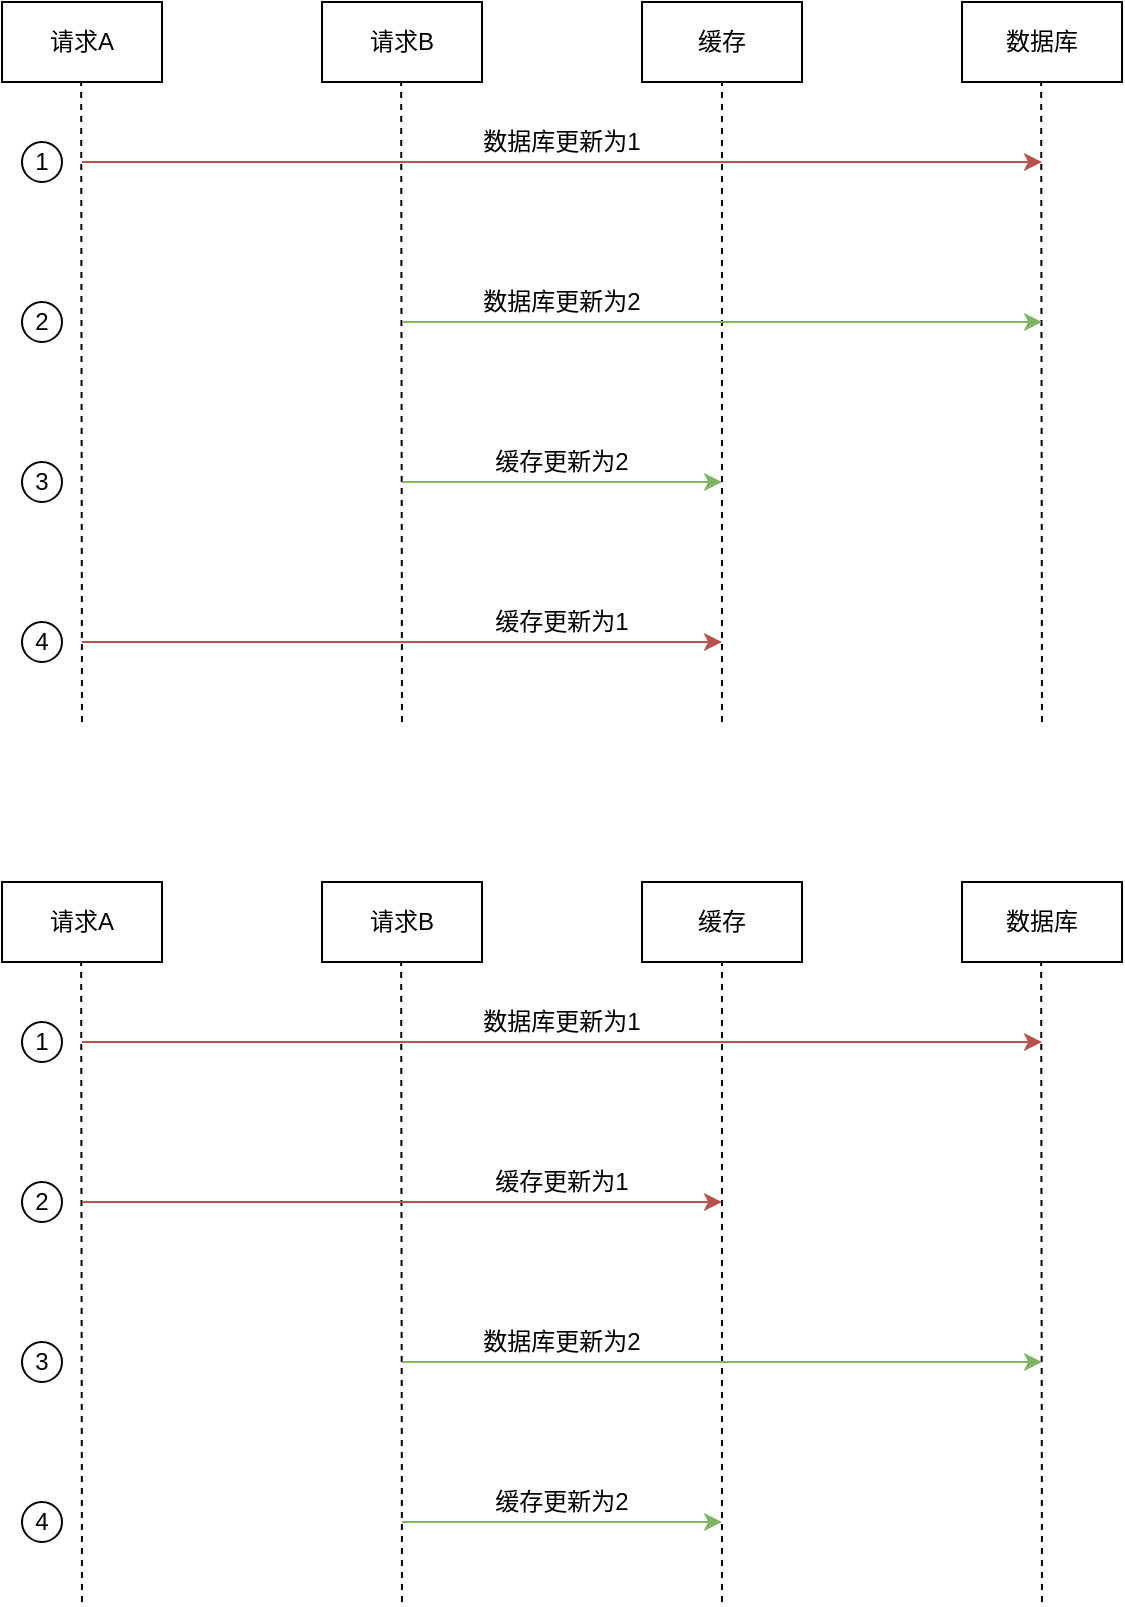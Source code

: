 <mxfile version="20.8.10" type="device" pages="4"><diagram name="更新DB更新缓存" id="jD7fzbvTGA3gm9QdDCZs"><mxGraphModel dx="1702" dy="786" grid="0" gridSize="10" guides="1" tooltips="1" connect="1" arrows="1" fold="1" page="0" pageScale="1" pageWidth="827" pageHeight="1169" math="0" shadow="0"><root><mxCell id="0"/><mxCell id="1" parent="0"/><mxCell id="S1MFg73CdydKBw3AizRc-1" value="请求A" style="rounded=0;whiteSpace=wrap;html=1;" vertex="1" parent="1"><mxGeometry x="-200" y="160" width="80" height="40" as="geometry"/></mxCell><mxCell id="S1MFg73CdydKBw3AizRc-2" value="请求B" style="rounded=0;whiteSpace=wrap;html=1;" vertex="1" parent="1"><mxGeometry x="-40" y="160" width="80" height="40" as="geometry"/></mxCell><mxCell id="S1MFg73CdydKBw3AizRc-3" value="缓存" style="rounded=0;whiteSpace=wrap;html=1;" vertex="1" parent="1"><mxGeometry x="120" y="160" width="80" height="40" as="geometry"/></mxCell><mxCell id="S1MFg73CdydKBw3AizRc-4" value="数据库" style="rounded=0;whiteSpace=wrap;html=1;" vertex="1" parent="1"><mxGeometry x="280" y="160" width="80" height="40" as="geometry"/></mxCell><mxCell id="S1MFg73CdydKBw3AizRc-8" value="" style="endArrow=none;dashed=1;html=1;rounded=0;entryX=0.5;entryY=1;entryDx=0;entryDy=0;" edge="1" parent="1" target="S1MFg73CdydKBw3AizRc-3"><mxGeometry width="50" height="50" relative="1" as="geometry"><mxPoint x="160" y="520" as="sourcePoint"/><mxPoint x="180" y="380" as="targetPoint"/></mxGeometry></mxCell><mxCell id="S1MFg73CdydKBw3AizRc-9" value="" style="endArrow=none;dashed=1;html=1;rounded=0;entryX=0.5;entryY=1;entryDx=0;entryDy=0;" edge="1" parent="1"><mxGeometry width="50" height="50" relative="1" as="geometry"><mxPoint x="320" y="520" as="sourcePoint"/><mxPoint x="319.58" y="200.0" as="targetPoint"/></mxGeometry></mxCell><mxCell id="S1MFg73CdydKBw3AizRc-10" value="" style="endArrow=none;dashed=1;html=1;rounded=0;entryX=0.5;entryY=1;entryDx=0;entryDy=0;" edge="1" parent="1"><mxGeometry width="50" height="50" relative="1" as="geometry"><mxPoint y="520" as="sourcePoint"/><mxPoint x="-0.42" y="200.0" as="targetPoint"/></mxGeometry></mxCell><mxCell id="S1MFg73CdydKBw3AizRc-11" value="" style="endArrow=none;dashed=1;html=1;rounded=0;entryX=0.5;entryY=1;entryDx=0;entryDy=0;" edge="1" parent="1"><mxGeometry width="50" height="50" relative="1" as="geometry"><mxPoint x="-160" y="520" as="sourcePoint"/><mxPoint x="-160.42" y="200.0" as="targetPoint"/></mxGeometry></mxCell><mxCell id="S1MFg73CdydKBw3AizRc-13" value="" style="endArrow=classic;html=1;rounded=0;fillColor=#f8cecc;strokeColor=#b85450;" edge="1" parent="1"><mxGeometry width="50" height="50" relative="1" as="geometry"><mxPoint x="-160" y="240" as="sourcePoint"/><mxPoint x="320" y="240" as="targetPoint"/></mxGeometry></mxCell><mxCell id="S1MFg73CdydKBw3AizRc-14" value="" style="endArrow=classic;html=1;rounded=0;fillColor=#d5e8d4;strokeColor=#82b366;" edge="1" parent="1"><mxGeometry width="50" height="50" relative="1" as="geometry"><mxPoint y="320" as="sourcePoint"/><mxPoint x="320" y="320" as="targetPoint"/></mxGeometry></mxCell><mxCell id="S1MFg73CdydKBw3AizRc-15" value="" style="endArrow=classic;html=1;rounded=0;fillColor=#d5e8d4;strokeColor=#82b366;" edge="1" parent="1"><mxGeometry width="50" height="50" relative="1" as="geometry"><mxPoint y="400" as="sourcePoint"/><mxPoint x="160" y="400" as="targetPoint"/></mxGeometry></mxCell><mxCell id="S1MFg73CdydKBw3AizRc-16" value="" style="endArrow=classic;html=1;rounded=0;fillColor=#f8cecc;strokeColor=#b85450;" edge="1" parent="1"><mxGeometry width="50" height="50" relative="1" as="geometry"><mxPoint x="-160" y="480" as="sourcePoint"/><mxPoint x="160" y="480" as="targetPoint"/></mxGeometry></mxCell><mxCell id="S1MFg73CdydKBw3AizRc-17" value="数据库更新为1" style="text;html=1;strokeColor=none;fillColor=none;align=center;verticalAlign=middle;whiteSpace=wrap;rounded=0;" vertex="1" parent="1"><mxGeometry y="220" width="160" height="20" as="geometry"/></mxCell><mxCell id="S1MFg73CdydKBw3AizRc-18" value="数据库更新为2" style="text;html=1;strokeColor=none;fillColor=none;align=center;verticalAlign=middle;whiteSpace=wrap;rounded=0;" vertex="1" parent="1"><mxGeometry y="300" width="160" height="20" as="geometry"/></mxCell><mxCell id="S1MFg73CdydKBw3AizRc-19" value="缓存更新为2" style="text;html=1;strokeColor=none;fillColor=none;align=center;verticalAlign=middle;whiteSpace=wrap;rounded=0;" vertex="1" parent="1"><mxGeometry y="380" width="160" height="20" as="geometry"/></mxCell><mxCell id="S1MFg73CdydKBw3AizRc-20" value="缓存更新为1" style="text;html=1;strokeColor=none;fillColor=none;align=center;verticalAlign=middle;whiteSpace=wrap;rounded=0;" vertex="1" parent="1"><mxGeometry y="460" width="160" height="20" as="geometry"/></mxCell><mxCell id="S1MFg73CdydKBw3AizRc-21" value="请求A" style="rounded=0;whiteSpace=wrap;html=1;" vertex="1" parent="1"><mxGeometry x="-200" y="600" width="80" height="40" as="geometry"/></mxCell><mxCell id="S1MFg73CdydKBw3AizRc-22" value="请求B" style="rounded=0;whiteSpace=wrap;html=1;" vertex="1" parent="1"><mxGeometry x="-40" y="600" width="80" height="40" as="geometry"/></mxCell><mxCell id="S1MFg73CdydKBw3AizRc-23" value="缓存" style="rounded=0;whiteSpace=wrap;html=1;" vertex="1" parent="1"><mxGeometry x="120" y="600" width="80" height="40" as="geometry"/></mxCell><mxCell id="S1MFg73CdydKBw3AizRc-24" value="数据库" style="rounded=0;whiteSpace=wrap;html=1;" vertex="1" parent="1"><mxGeometry x="280" y="600" width="80" height="40" as="geometry"/></mxCell><mxCell id="S1MFg73CdydKBw3AizRc-25" value="" style="endArrow=none;dashed=1;html=1;rounded=0;entryX=0.5;entryY=1;entryDx=0;entryDy=0;" edge="1" parent="1" target="S1MFg73CdydKBw3AizRc-23"><mxGeometry width="50" height="50" relative="1" as="geometry"><mxPoint x="160" y="960" as="sourcePoint"/><mxPoint x="180" y="820" as="targetPoint"/></mxGeometry></mxCell><mxCell id="S1MFg73CdydKBw3AizRc-26" value="" style="endArrow=none;dashed=1;html=1;rounded=0;entryX=0.5;entryY=1;entryDx=0;entryDy=0;" edge="1" parent="1"><mxGeometry width="50" height="50" relative="1" as="geometry"><mxPoint x="320" y="960" as="sourcePoint"/><mxPoint x="319.58" y="640.0" as="targetPoint"/></mxGeometry></mxCell><mxCell id="S1MFg73CdydKBw3AizRc-27" value="" style="endArrow=none;dashed=1;html=1;rounded=0;entryX=0.5;entryY=1;entryDx=0;entryDy=0;" edge="1" parent="1"><mxGeometry width="50" height="50" relative="1" as="geometry"><mxPoint y="960" as="sourcePoint"/><mxPoint x="-0.42" y="640.0" as="targetPoint"/></mxGeometry></mxCell><mxCell id="S1MFg73CdydKBw3AizRc-28" value="" style="endArrow=none;dashed=1;html=1;rounded=0;entryX=0.5;entryY=1;entryDx=0;entryDy=0;" edge="1" parent="1"><mxGeometry width="50" height="50" relative="1" as="geometry"><mxPoint x="-160" y="960" as="sourcePoint"/><mxPoint x="-160.42" y="640.0" as="targetPoint"/></mxGeometry></mxCell><mxCell id="S1MFg73CdydKBw3AizRc-29" value="" style="endArrow=classic;html=1;rounded=0;fillColor=#f8cecc;strokeColor=#b85450;" edge="1" parent="1"><mxGeometry width="50" height="50" relative="1" as="geometry"><mxPoint x="-160" y="680" as="sourcePoint"/><mxPoint x="320.0" y="680" as="targetPoint"/></mxGeometry></mxCell><mxCell id="S1MFg73CdydKBw3AizRc-30" value="" style="endArrow=classic;html=1;rounded=0;fillColor=#d5e8d4;strokeColor=#82b366;" edge="1" parent="1"><mxGeometry width="50" height="50" relative="1" as="geometry"><mxPoint y="840" as="sourcePoint"/><mxPoint x="320.0" y="840" as="targetPoint"/></mxGeometry></mxCell><mxCell id="S1MFg73CdydKBw3AizRc-31" value="" style="endArrow=classic;html=1;rounded=0;fillColor=#d5e8d4;strokeColor=#82b366;" edge="1" parent="1"><mxGeometry width="50" height="50" relative="1" as="geometry"><mxPoint y="920" as="sourcePoint"/><mxPoint x="160.0" y="920" as="targetPoint"/></mxGeometry></mxCell><mxCell id="S1MFg73CdydKBw3AizRc-32" value="" style="endArrow=classic;html=1;rounded=0;fillColor=#f8cecc;strokeColor=#b85450;" edge="1" parent="1"><mxGeometry width="50" height="50" relative="1" as="geometry"><mxPoint x="-160" y="760" as="sourcePoint"/><mxPoint x="160.0" y="760" as="targetPoint"/></mxGeometry></mxCell><mxCell id="S1MFg73CdydKBw3AizRc-33" value="数据库更新为1" style="text;html=1;strokeColor=none;fillColor=none;align=center;verticalAlign=middle;whiteSpace=wrap;rounded=0;" vertex="1" parent="1"><mxGeometry y="660" width="160" height="20" as="geometry"/></mxCell><mxCell id="S1MFg73CdydKBw3AizRc-34" value="数据库更新为2" style="text;html=1;strokeColor=none;fillColor=none;align=center;verticalAlign=middle;whiteSpace=wrap;rounded=0;" vertex="1" parent="1"><mxGeometry y="820" width="160" height="20" as="geometry"/></mxCell><mxCell id="S1MFg73CdydKBw3AizRc-35" value="缓存更新为2" style="text;html=1;strokeColor=none;fillColor=none;align=center;verticalAlign=middle;whiteSpace=wrap;rounded=0;" vertex="1" parent="1"><mxGeometry y="900" width="160" height="20" as="geometry"/></mxCell><mxCell id="S1MFg73CdydKBw3AizRc-36" value="缓存更新为1" style="text;html=1;strokeColor=none;fillColor=none;align=center;verticalAlign=middle;whiteSpace=wrap;rounded=0;" vertex="1" parent="1"><mxGeometry y="740" width="160" height="20" as="geometry"/></mxCell><mxCell id="rx_l1RlErBQ5pE7C70H5-1" value="1" style="ellipse;whiteSpace=wrap;html=1;aspect=fixed;" vertex="1" parent="1"><mxGeometry x="-190" y="230" width="20" height="20" as="geometry"/></mxCell><mxCell id="rx_l1RlErBQ5pE7C70H5-2" value="2" style="ellipse;whiteSpace=wrap;html=1;aspect=fixed;" vertex="1" parent="1"><mxGeometry x="-190" y="310" width="20" height="20" as="geometry"/></mxCell><mxCell id="rx_l1RlErBQ5pE7C70H5-3" value="3" style="ellipse;whiteSpace=wrap;html=1;aspect=fixed;" vertex="1" parent="1"><mxGeometry x="-190" y="390" width="20" height="20" as="geometry"/></mxCell><mxCell id="rx_l1RlErBQ5pE7C70H5-4" value="4" style="ellipse;whiteSpace=wrap;html=1;aspect=fixed;" vertex="1" parent="1"><mxGeometry x="-190" y="470" width="20" height="20" as="geometry"/></mxCell><mxCell id="rx_l1RlErBQ5pE7C70H5-6" value="1" style="ellipse;whiteSpace=wrap;html=1;aspect=fixed;" vertex="1" parent="1"><mxGeometry x="-190" y="670" width="20" height="20" as="geometry"/></mxCell><mxCell id="rx_l1RlErBQ5pE7C70H5-7" value="2" style="ellipse;whiteSpace=wrap;html=1;aspect=fixed;" vertex="1" parent="1"><mxGeometry x="-190" y="750" width="20" height="20" as="geometry"/></mxCell><mxCell id="rx_l1RlErBQ5pE7C70H5-8" value="3" style="ellipse;whiteSpace=wrap;html=1;aspect=fixed;" vertex="1" parent="1"><mxGeometry x="-190" y="830" width="20" height="20" as="geometry"/></mxCell><mxCell id="rx_l1RlErBQ5pE7C70H5-9" value="4" style="ellipse;whiteSpace=wrap;html=1;aspect=fixed;" vertex="1" parent="1"><mxGeometry x="-190" y="910" width="20" height="20" as="geometry"/></mxCell></root></mxGraphModel></diagram><diagram id="PkRtxV-lArQsvfq281HR" name="更新缓存更新DB"><mxGraphModel dx="1702" dy="786" grid="0" gridSize="10" guides="1" tooltips="1" connect="1" arrows="1" fold="1" page="0" pageScale="1" pageWidth="827" pageHeight="1169" math="0" shadow="0"><root><mxCell id="0"/><mxCell id="1" parent="0"/><mxCell id="9lDDHzC06MYJvDCEaBdg-1" value="请求A" style="rounded=0;whiteSpace=wrap;html=1;" vertex="1" parent="1"><mxGeometry x="-200" y="160" width="80" height="40" as="geometry"/></mxCell><mxCell id="9lDDHzC06MYJvDCEaBdg-2" value="请求B" style="rounded=0;whiteSpace=wrap;html=1;" vertex="1" parent="1"><mxGeometry x="-40" y="160" width="80" height="40" as="geometry"/></mxCell><mxCell id="9lDDHzC06MYJvDCEaBdg-3" value="缓存" style="rounded=0;whiteSpace=wrap;html=1;" vertex="1" parent="1"><mxGeometry x="120" y="160" width="80" height="40" as="geometry"/></mxCell><mxCell id="9lDDHzC06MYJvDCEaBdg-4" value="数据库" style="rounded=0;whiteSpace=wrap;html=1;" vertex="1" parent="1"><mxGeometry x="280" y="160" width="80" height="40" as="geometry"/></mxCell><mxCell id="9lDDHzC06MYJvDCEaBdg-5" value="" style="endArrow=none;dashed=1;html=1;rounded=0;entryX=0.5;entryY=1;entryDx=0;entryDy=0;" edge="1" parent="1" target="9lDDHzC06MYJvDCEaBdg-3"><mxGeometry width="50" height="50" relative="1" as="geometry"><mxPoint x="160.0" y="520" as="sourcePoint"/><mxPoint x="180" y="380" as="targetPoint"/></mxGeometry></mxCell><mxCell id="9lDDHzC06MYJvDCEaBdg-6" value="" style="endArrow=none;dashed=1;html=1;rounded=0;entryX=0.5;entryY=1;entryDx=0;entryDy=0;" edge="1" parent="1"><mxGeometry width="50" height="50" relative="1" as="geometry"><mxPoint x="320.0" y="520" as="sourcePoint"/><mxPoint x="319.58" y="200.0" as="targetPoint"/></mxGeometry></mxCell><mxCell id="9lDDHzC06MYJvDCEaBdg-7" value="" style="endArrow=none;dashed=1;html=1;rounded=0;entryX=0.5;entryY=1;entryDx=0;entryDy=0;" edge="1" parent="1"><mxGeometry width="50" height="50" relative="1" as="geometry"><mxPoint y="520" as="sourcePoint"/><mxPoint x="-0.42" y="200.0" as="targetPoint"/></mxGeometry></mxCell><mxCell id="9lDDHzC06MYJvDCEaBdg-8" value="" style="endArrow=none;dashed=1;html=1;rounded=0;entryX=0.5;entryY=1;entryDx=0;entryDy=0;" edge="1" parent="1"><mxGeometry width="50" height="50" relative="1" as="geometry"><mxPoint x="-160" y="520" as="sourcePoint"/><mxPoint x="-160.42" y="200.0" as="targetPoint"/></mxGeometry></mxCell><mxCell id="9lDDHzC06MYJvDCEaBdg-9" value="" style="endArrow=classic;html=1;rounded=0;fillColor=#f8cecc;strokeColor=#b85450;" edge="1" parent="1"><mxGeometry width="50" height="50" relative="1" as="geometry"><mxPoint x="-160" y="480" as="sourcePoint"/><mxPoint x="320.0" y="480" as="targetPoint"/></mxGeometry></mxCell><mxCell id="9lDDHzC06MYJvDCEaBdg-10" value="" style="endArrow=classic;html=1;rounded=0;fillColor=#d5e8d4;strokeColor=#82b366;" edge="1" parent="1"><mxGeometry width="50" height="50" relative="1" as="geometry"><mxPoint y="400" as="sourcePoint"/><mxPoint x="320.0" y="400" as="targetPoint"/></mxGeometry></mxCell><mxCell id="9lDDHzC06MYJvDCEaBdg-11" value="" style="endArrow=classic;html=1;rounded=0;fillColor=#d5e8d4;strokeColor=#82b366;" edge="1" parent="1"><mxGeometry width="50" height="50" relative="1" as="geometry"><mxPoint y="320" as="sourcePoint"/><mxPoint x="160.0" y="320" as="targetPoint"/></mxGeometry></mxCell><mxCell id="9lDDHzC06MYJvDCEaBdg-12" value="" style="endArrow=classic;html=1;rounded=0;fillColor=#f8cecc;strokeColor=#b85450;" edge="1" parent="1"><mxGeometry width="50" height="50" relative="1" as="geometry"><mxPoint x="-160" y="240" as="sourcePoint"/><mxPoint x="160.0" y="240" as="targetPoint"/></mxGeometry></mxCell><mxCell id="9lDDHzC06MYJvDCEaBdg-13" value="数据库更新为1" style="text;html=1;strokeColor=none;fillColor=none;align=center;verticalAlign=middle;whiteSpace=wrap;rounded=0;" vertex="1" parent="1"><mxGeometry y="460" width="160" height="20" as="geometry"/></mxCell><mxCell id="9lDDHzC06MYJvDCEaBdg-14" value="数据库更新为2" style="text;html=1;strokeColor=none;fillColor=none;align=center;verticalAlign=middle;whiteSpace=wrap;rounded=0;" vertex="1" parent="1"><mxGeometry y="380" width="160" height="20" as="geometry"/></mxCell><mxCell id="9lDDHzC06MYJvDCEaBdg-15" value="缓存更新为2" style="text;html=1;strokeColor=none;fillColor=none;align=center;verticalAlign=middle;whiteSpace=wrap;rounded=0;" vertex="1" parent="1"><mxGeometry y="300" width="160" height="20" as="geometry"/></mxCell><mxCell id="9lDDHzC06MYJvDCEaBdg-16" value="缓存更新为1" style="text;html=1;strokeColor=none;fillColor=none;align=center;verticalAlign=middle;whiteSpace=wrap;rounded=0;" vertex="1" parent="1"><mxGeometry y="220" width="160" height="20" as="geometry"/></mxCell><mxCell id="hwmoWJSoAzfKs2YZlvm7-1" value="请求A" style="rounded=0;whiteSpace=wrap;html=1;" vertex="1" parent="1"><mxGeometry x="-200" y="600" width="80" height="40" as="geometry"/></mxCell><mxCell id="hwmoWJSoAzfKs2YZlvm7-2" value="请求B" style="rounded=0;whiteSpace=wrap;html=1;" vertex="1" parent="1"><mxGeometry x="-40" y="600" width="80" height="40" as="geometry"/></mxCell><mxCell id="hwmoWJSoAzfKs2YZlvm7-3" value="缓存" style="rounded=0;whiteSpace=wrap;html=1;" vertex="1" parent="1"><mxGeometry x="120" y="600" width="80" height="40" as="geometry"/></mxCell><mxCell id="hwmoWJSoAzfKs2YZlvm7-4" value="数据库" style="rounded=0;whiteSpace=wrap;html=1;" vertex="1" parent="1"><mxGeometry x="280" y="600" width="80" height="40" as="geometry"/></mxCell><mxCell id="hwmoWJSoAzfKs2YZlvm7-5" value="" style="endArrow=none;dashed=1;html=1;rounded=0;entryX=0.5;entryY=1;entryDx=0;entryDy=0;" edge="1" parent="1" target="hwmoWJSoAzfKs2YZlvm7-3"><mxGeometry width="50" height="50" relative="1" as="geometry"><mxPoint x="160.0" y="960" as="sourcePoint"/><mxPoint x="180" y="820" as="targetPoint"/></mxGeometry></mxCell><mxCell id="hwmoWJSoAzfKs2YZlvm7-6" value="" style="endArrow=none;dashed=1;html=1;rounded=0;entryX=0.5;entryY=1;entryDx=0;entryDy=0;" edge="1" parent="1"><mxGeometry width="50" height="50" relative="1" as="geometry"><mxPoint x="320.0" y="960" as="sourcePoint"/><mxPoint x="319.58" y="640.0" as="targetPoint"/></mxGeometry></mxCell><mxCell id="hwmoWJSoAzfKs2YZlvm7-7" value="" style="endArrow=none;dashed=1;html=1;rounded=0;entryX=0.5;entryY=1;entryDx=0;entryDy=0;" edge="1" parent="1"><mxGeometry width="50" height="50" relative="1" as="geometry"><mxPoint y="960" as="sourcePoint"/><mxPoint x="-0.42" y="640.0" as="targetPoint"/></mxGeometry></mxCell><mxCell id="hwmoWJSoAzfKs2YZlvm7-8" value="" style="endArrow=none;dashed=1;html=1;rounded=0;entryX=0.5;entryY=1;entryDx=0;entryDy=0;" edge="1" parent="1"><mxGeometry width="50" height="50" relative="1" as="geometry"><mxPoint x="-160" y="960" as="sourcePoint"/><mxPoint x="-160.42" y="640.0" as="targetPoint"/></mxGeometry></mxCell><mxCell id="hwmoWJSoAzfKs2YZlvm7-9" value="" style="endArrow=classic;html=1;rounded=0;fillColor=#f8cecc;strokeColor=#b85450;" edge="1" parent="1"><mxGeometry width="50" height="50" relative="1" as="geometry"><mxPoint x="-160" y="920" as="sourcePoint"/><mxPoint x="320.0" y="920" as="targetPoint"/></mxGeometry></mxCell><mxCell id="hwmoWJSoAzfKs2YZlvm7-10" value="" style="endArrow=classic;html=1;rounded=0;fillColor=#d5e8d4;strokeColor=#82b366;" edge="1" parent="1"><mxGeometry width="50" height="50" relative="1" as="geometry"><mxPoint y="840" as="sourcePoint"/><mxPoint x="320.0" y="840" as="targetPoint"/></mxGeometry></mxCell><mxCell id="hwmoWJSoAzfKs2YZlvm7-11" value="" style="endArrow=classic;html=1;rounded=0;fillColor=#d5e8d4;strokeColor=#82b366;" edge="1" parent="1"><mxGeometry width="50" height="50" relative="1" as="geometry"><mxPoint y="760" as="sourcePoint"/><mxPoint x="160.0" y="760" as="targetPoint"/></mxGeometry></mxCell><mxCell id="hwmoWJSoAzfKs2YZlvm7-12" value="" style="endArrow=classic;html=1;rounded=0;fillColor=#f8cecc;strokeColor=#b85450;" edge="1" parent="1"><mxGeometry width="50" height="50" relative="1" as="geometry"><mxPoint x="-160" y="680" as="sourcePoint"/><mxPoint x="160.0" y="680" as="targetPoint"/></mxGeometry></mxCell><mxCell id="hwmoWJSoAzfKs2YZlvm7-13" value="数据库更新为1" style="text;html=1;strokeColor=none;fillColor=none;align=center;verticalAlign=middle;whiteSpace=wrap;rounded=0;" vertex="1" parent="1"><mxGeometry y="900" width="160" height="20" as="geometry"/></mxCell><mxCell id="hwmoWJSoAzfKs2YZlvm7-14" value="数据库更新为2" style="text;html=1;strokeColor=none;fillColor=none;align=center;verticalAlign=middle;whiteSpace=wrap;rounded=0;" vertex="1" parent="1"><mxGeometry y="820" width="160" height="20" as="geometry"/></mxCell><mxCell id="hwmoWJSoAzfKs2YZlvm7-15" value="缓存更新为2" style="text;html=1;strokeColor=none;fillColor=none;align=center;verticalAlign=middle;whiteSpace=wrap;rounded=0;" vertex="1" parent="1"><mxGeometry y="740" width="160" height="20" as="geometry"/></mxCell><mxCell id="hwmoWJSoAzfKs2YZlvm7-16" value="缓存更新为1" style="text;html=1;strokeColor=none;fillColor=none;align=center;verticalAlign=middle;whiteSpace=wrap;rounded=0;" vertex="1" parent="1"><mxGeometry y="660" width="160" height="20" as="geometry"/></mxCell><mxCell id="a_CRnOT0cLwROQ3_-JeC-1" value="1" style="ellipse;whiteSpace=wrap;html=1;aspect=fixed;" vertex="1" parent="1"><mxGeometry x="-190" y="230" width="20" height="20" as="geometry"/></mxCell><mxCell id="a_CRnOT0cLwROQ3_-JeC-2" value="2" style="ellipse;whiteSpace=wrap;html=1;aspect=fixed;" vertex="1" parent="1"><mxGeometry x="-190" y="310" width="20" height="20" as="geometry"/></mxCell><mxCell id="a_CRnOT0cLwROQ3_-JeC-3" value="3" style="ellipse;whiteSpace=wrap;html=1;aspect=fixed;" vertex="1" parent="1"><mxGeometry x="-190" y="390" width="20" height="20" as="geometry"/></mxCell><mxCell id="a_CRnOT0cLwROQ3_-JeC-4" value="4" style="ellipse;whiteSpace=wrap;html=1;aspect=fixed;" vertex="1" parent="1"><mxGeometry x="-190" y="470" width="20" height="20" as="geometry"/></mxCell><mxCell id="a_CRnOT0cLwROQ3_-JeC-5" value="1" style="ellipse;whiteSpace=wrap;html=1;aspect=fixed;" vertex="1" parent="1"><mxGeometry x="-190" y="670" width="20" height="20" as="geometry"/></mxCell><mxCell id="a_CRnOT0cLwROQ3_-JeC-6" value="2" style="ellipse;whiteSpace=wrap;html=1;aspect=fixed;" vertex="1" parent="1"><mxGeometry x="-190" y="750" width="20" height="20" as="geometry"/></mxCell><mxCell id="a_CRnOT0cLwROQ3_-JeC-7" value="3" style="ellipse;whiteSpace=wrap;html=1;aspect=fixed;" vertex="1" parent="1"><mxGeometry x="-190" y="830" width="20" height="20" as="geometry"/></mxCell><mxCell id="a_CRnOT0cLwROQ3_-JeC-8" value="4" style="ellipse;whiteSpace=wrap;html=1;aspect=fixed;" vertex="1" parent="1"><mxGeometry x="-190" y="910" width="20" height="20" as="geometry"/></mxCell></root></mxGraphModel></diagram><diagram id="xg0gUdsxGttylX1j8XTr" name="删除缓存更新DB"><mxGraphModel dx="1702" dy="786" grid="0" gridSize="10" guides="1" tooltips="1" connect="1" arrows="1" fold="1" page="0" pageScale="1" pageWidth="827" pageHeight="1169" math="0" shadow="0"><root><mxCell id="0"/><mxCell id="1" parent="0"/><mxCell id="xOcDEzXRyei9Dlgq8fC8-1" value="请求A" style="rounded=0;whiteSpace=wrap;html=1;" vertex="1" parent="1"><mxGeometry x="-200" y="160" width="80" height="40" as="geometry"/></mxCell><mxCell id="xOcDEzXRyei9Dlgq8fC8-2" value="请求B" style="rounded=0;whiteSpace=wrap;html=1;" vertex="1" parent="1"><mxGeometry x="-40" y="160" width="80" height="40" as="geometry"/></mxCell><mxCell id="xOcDEzXRyei9Dlgq8fC8-3" value="缓存" style="rounded=0;whiteSpace=wrap;html=1;" vertex="1" parent="1"><mxGeometry x="120" y="160" width="80" height="40" as="geometry"/></mxCell><mxCell id="xOcDEzXRyei9Dlgq8fC8-4" value="数据库" style="rounded=0;whiteSpace=wrap;html=1;" vertex="1" parent="1"><mxGeometry x="280" y="160" width="80" height="40" as="geometry"/></mxCell><mxCell id="xOcDEzXRyei9Dlgq8fC8-5" value="" style="endArrow=none;dashed=1;html=1;rounded=0;entryX=0.5;entryY=1;entryDx=0;entryDy=0;" edge="1" parent="1" target="xOcDEzXRyei9Dlgq8fC8-3"><mxGeometry width="50" height="50" relative="1" as="geometry"><mxPoint x="160.0" y="600" as="sourcePoint"/><mxPoint x="180" y="380" as="targetPoint"/></mxGeometry></mxCell><mxCell id="xOcDEzXRyei9Dlgq8fC8-6" value="" style="endArrow=none;dashed=1;html=1;rounded=0;entryX=0.5;entryY=1;entryDx=0;entryDy=0;" edge="1" parent="1"><mxGeometry width="50" height="50" relative="1" as="geometry"><mxPoint x="320.0" y="600" as="sourcePoint"/><mxPoint x="319.58" y="200.0" as="targetPoint"/></mxGeometry></mxCell><mxCell id="xOcDEzXRyei9Dlgq8fC8-7" value="" style="endArrow=none;dashed=1;html=1;rounded=0;entryX=0.5;entryY=1;entryDx=0;entryDy=0;" edge="1" parent="1"><mxGeometry width="50" height="50" relative="1" as="geometry"><mxPoint y="600" as="sourcePoint"/><mxPoint x="-0.42" y="200.0" as="targetPoint"/></mxGeometry></mxCell><mxCell id="xOcDEzXRyei9Dlgq8fC8-8" value="" style="endArrow=none;dashed=1;html=1;rounded=0;entryX=0.5;entryY=1;entryDx=0;entryDy=0;" edge="1" parent="1"><mxGeometry width="50" height="50" relative="1" as="geometry"><mxPoint x="-160" y="600" as="sourcePoint"/><mxPoint x="-160.42" y="200.0" as="targetPoint"/></mxGeometry></mxCell><mxCell id="xOcDEzXRyei9Dlgq8fC8-9" value="" style="endArrow=classic;html=1;rounded=0;fillColor=#f8cecc;strokeColor=#b85450;exitX=0;exitY=1;exitDx=0;exitDy=0;" edge="1" parent="1"><mxGeometry width="50" height="50" relative="1" as="geometry"><mxPoint y="400" as="sourcePoint"/><mxPoint x="320.0" y="400" as="targetPoint"/></mxGeometry></mxCell><mxCell id="xOcDEzXRyei9Dlgq8fC8-10" value="" style="endArrow=classic;html=1;rounded=0;fillColor=#d5e8d4;strokeColor=#82b366;" edge="1" parent="1"><mxGeometry width="50" height="50" relative="1" as="geometry"><mxPoint x="-160" y="560" as="sourcePoint"/><mxPoint x="320.0" y="560" as="targetPoint"/></mxGeometry></mxCell><mxCell id="xOcDEzXRyei9Dlgq8fC8-11" value="" style="endArrow=classic;html=1;rounded=0;fillColor=#f8cecc;strokeColor=#b85450;" edge="1" parent="1"><mxGeometry width="50" height="50" relative="1" as="geometry"><mxPoint y="320" as="sourcePoint"/><mxPoint x="160.0" y="320" as="targetPoint"/></mxGeometry></mxCell><mxCell id="xOcDEzXRyei9Dlgq8fC8-12" value="" style="endArrow=classic;html=1;rounded=0;fillColor=#f8cecc;strokeColor=#b85450;exitX=0;exitY=1;exitDx=0;exitDy=0;" edge="1" parent="1"><mxGeometry width="50" height="50" relative="1" as="geometry"><mxPoint y="480" as="sourcePoint"/><mxPoint x="160.0" y="480" as="targetPoint"/></mxGeometry></mxCell><mxCell id="xOcDEzXRyei9Dlgq8fC8-15" value="删除缓存" style="text;html=1;strokeColor=none;fillColor=none;align=center;verticalAlign=middle;whiteSpace=wrap;rounded=0;" vertex="1" parent="1"><mxGeometry y="220" width="160" height="20" as="geometry"/></mxCell><mxCell id="xOcDEzXRyei9Dlgq8fC8-17" value="" style="endArrow=classic;html=1;rounded=0;fillColor=#d5e8d4;strokeColor=#82b366;" edge="1" parent="1"><mxGeometry width="50" height="50" relative="1" as="geometry"><mxPoint x="-160" y="240" as="sourcePoint"/><mxPoint x="160.0" y="240" as="targetPoint"/></mxGeometry></mxCell><mxCell id="xOcDEzXRyei9Dlgq8fC8-18" value="缓存未命中" style="text;html=1;strokeColor=none;fillColor=none;align=center;verticalAlign=middle;whiteSpace=wrap;rounded=0;" vertex="1" parent="1"><mxGeometry y="300" width="160" height="20" as="geometry"/></mxCell><mxCell id="OKXAZKOgbc181hxMPOoP-2" value="数据库更新为2" style="text;html=1;strokeColor=none;fillColor=none;align=center;verticalAlign=middle;whiteSpace=wrap;rounded=0;" vertex="1" parent="1"><mxGeometry y="540" width="160" height="20" as="geometry"/></mxCell><mxCell id="OKXAZKOgbc181hxMPOoP-3" value="读取数据库的数据1" style="text;html=1;strokeColor=none;fillColor=none;align=center;verticalAlign=middle;whiteSpace=wrap;rounded=0;" vertex="1" parent="1"><mxGeometry y="380" width="160" height="20" as="geometry"/></mxCell><mxCell id="OKXAZKOgbc181hxMPOoP-4" value="缓存更新为1" style="text;html=1;strokeColor=none;fillColor=none;align=center;verticalAlign=middle;whiteSpace=wrap;rounded=0;" vertex="1" parent="1"><mxGeometry y="460" width="160" height="20" as="geometry"/></mxCell><mxCell id="VzoCZ8IgEN9FzlINBqJu-1" value="1" style="ellipse;whiteSpace=wrap;html=1;aspect=fixed;" vertex="1" parent="1"><mxGeometry x="-190" y="230" width="20" height="20" as="geometry"/></mxCell><mxCell id="VzoCZ8IgEN9FzlINBqJu-2" value="2" style="ellipse;whiteSpace=wrap;html=1;aspect=fixed;" vertex="1" parent="1"><mxGeometry x="-190" y="310" width="20" height="20" as="geometry"/></mxCell><mxCell id="VzoCZ8IgEN9FzlINBqJu-3" value="3" style="ellipse;whiteSpace=wrap;html=1;aspect=fixed;" vertex="1" parent="1"><mxGeometry x="-190" y="390" width="20" height="20" as="geometry"/></mxCell><mxCell id="VzoCZ8IgEN9FzlINBqJu-4" value="4" style="ellipse;whiteSpace=wrap;html=1;aspect=fixed;" vertex="1" parent="1"><mxGeometry x="-190" y="470" width="20" height="20" as="geometry"/></mxCell><mxCell id="VzoCZ8IgEN9FzlINBqJu-5" value="5" style="ellipse;whiteSpace=wrap;html=1;aspect=fixed;" vertex="1" parent="1"><mxGeometry x="-190" y="550" width="20" height="20" as="geometry"/></mxCell></root></mxGraphModel></diagram><diagram id="zcWfLpriI7QLBU1IpIbT" name="更新DB删除缓存"><mxGraphModel dx="1195" dy="576" grid="0" gridSize="10" guides="1" tooltips="1" connect="1" arrows="1" fold="1" page="0" pageScale="1" pageWidth="827" pageHeight="1169" math="0" shadow="0"><root><mxCell id="0"/><mxCell id="1" parent="0"/><mxCell id="TPBfEeW9rs20Ws0luqLu-1" value="请求A" style="rounded=0;whiteSpace=wrap;html=1;" vertex="1" parent="1"><mxGeometry x="-200" y="160" width="80" height="40" as="geometry"/></mxCell><mxCell id="TPBfEeW9rs20Ws0luqLu-2" value="请求B" style="rounded=0;whiteSpace=wrap;html=1;" vertex="1" parent="1"><mxGeometry x="-40" y="160" width="80" height="40" as="geometry"/></mxCell><mxCell id="TPBfEeW9rs20Ws0luqLu-3" value="缓存" style="rounded=0;whiteSpace=wrap;html=1;" vertex="1" parent="1"><mxGeometry x="120" y="160" width="80" height="40" as="geometry"/></mxCell><mxCell id="TPBfEeW9rs20Ws0luqLu-4" value="数据库" style="rounded=0;whiteSpace=wrap;html=1;" vertex="1" parent="1"><mxGeometry x="280" y="160" width="80" height="40" as="geometry"/></mxCell><mxCell id="TPBfEeW9rs20Ws0luqLu-5" value="" style="endArrow=none;dashed=1;html=1;rounded=0;entryX=0.5;entryY=1;entryDx=0;entryDy=0;" edge="1" parent="1" target="TPBfEeW9rs20Ws0luqLu-3"><mxGeometry width="50" height="50" relative="1" as="geometry"><mxPoint x="160" y="600" as="sourcePoint"/><mxPoint x="180" y="380" as="targetPoint"/></mxGeometry></mxCell><mxCell id="TPBfEeW9rs20Ws0luqLu-6" value="" style="endArrow=none;dashed=1;html=1;rounded=0;entryX=0.5;entryY=1;entryDx=0;entryDy=0;" edge="1" parent="1"><mxGeometry width="50" height="50" relative="1" as="geometry"><mxPoint x="320" y="600" as="sourcePoint"/><mxPoint x="319.58" y="200.0" as="targetPoint"/></mxGeometry></mxCell><mxCell id="TPBfEeW9rs20Ws0luqLu-7" value="" style="endArrow=none;dashed=1;html=1;rounded=0;entryX=0.5;entryY=1;entryDx=0;entryDy=0;" edge="1" parent="1"><mxGeometry width="50" height="50" relative="1" as="geometry"><mxPoint y="600" as="sourcePoint"/><mxPoint x="-0.42" y="200.0" as="targetPoint"/></mxGeometry></mxCell><mxCell id="TPBfEeW9rs20Ws0luqLu-8" value="" style="endArrow=none;dashed=1;html=1;rounded=0;entryX=0.5;entryY=1;entryDx=0;entryDy=0;" edge="1" parent="1"><mxGeometry width="50" height="50" relative="1" as="geometry"><mxPoint x="-160" y="600" as="sourcePoint"/><mxPoint x="-160.42" y="200.0" as="targetPoint"/></mxGeometry></mxCell><mxCell id="TPBfEeW9rs20Ws0luqLu-9" value="" style="endArrow=classic;html=1;rounded=0;fillColor=#f8cecc;strokeColor=#b85450;exitX=0;exitY=1;exitDx=0;exitDy=0;" edge="1" parent="1" source="TPBfEeW9rs20Ws0luqLu-13"><mxGeometry width="50" height="50" relative="1" as="geometry"><mxPoint x="-160" y="400" as="sourcePoint"/><mxPoint x="320.0" y="400" as="targetPoint"/></mxGeometry></mxCell><mxCell id="TPBfEeW9rs20Ws0luqLu-10" value="" style="endArrow=classic;html=1;rounded=0;fillColor=#d5e8d4;strokeColor=#82b366;" edge="1" parent="1"><mxGeometry width="50" height="50" relative="1" as="geometry"><mxPoint x="-160" y="320" as="sourcePoint"/><mxPoint x="320.0" y="320" as="targetPoint"/></mxGeometry></mxCell><mxCell id="TPBfEeW9rs20Ws0luqLu-11" value="" style="endArrow=classic;html=1;rounded=0;fillColor=#f8cecc;strokeColor=#b85450;" edge="1" parent="1"><mxGeometry width="50" height="50" relative="1" as="geometry"><mxPoint y="480" as="sourcePoint"/><mxPoint x="160.0" y="480" as="targetPoint"/></mxGeometry></mxCell><mxCell id="TPBfEeW9rs20Ws0luqLu-12" value="" style="endArrow=classic;html=1;rounded=0;fillColor=#d5e8d4;strokeColor=#82b366;" edge="1" parent="1"><mxGeometry width="50" height="50" relative="1" as="geometry"><mxPoint x="-160" y="560" as="sourcePoint"/><mxPoint x="160.0" y="560" as="targetPoint"/></mxGeometry></mxCell><mxCell id="TPBfEeW9rs20Ws0luqLu-13" value="数据库更新为2" style="text;html=1;strokeColor=none;fillColor=none;align=center;verticalAlign=middle;whiteSpace=wrap;rounded=0;" vertex="1" parent="1"><mxGeometry y="380" width="160" height="20" as="geometry"/></mxCell><mxCell id="TPBfEeW9rs20Ws0luqLu-14" value="读取数据库的数据1" style="text;html=1;strokeColor=none;fillColor=none;align=center;verticalAlign=middle;whiteSpace=wrap;rounded=0;" vertex="1" parent="1"><mxGeometry y="300" width="160" height="20" as="geometry"/></mxCell><mxCell id="TPBfEeW9rs20Ws0luqLu-15" value="删除缓存" style="text;html=1;strokeColor=none;fillColor=none;align=center;verticalAlign=middle;whiteSpace=wrap;rounded=0;" vertex="1" parent="1"><mxGeometry y="460" width="160" height="20" as="geometry"/></mxCell><mxCell id="TPBfEeW9rs20Ws0luqLu-16" value="缓存更新为1" style="text;html=1;strokeColor=none;fillColor=none;align=center;verticalAlign=middle;whiteSpace=wrap;rounded=0;" vertex="1" parent="1"><mxGeometry y="540" width="160" height="20" as="geometry"/></mxCell><mxCell id="TPBfEeW9rs20Ws0luqLu-17" value="" style="endArrow=classic;html=1;rounded=0;fillColor=#d5e8d4;strokeColor=#82b366;" edge="1" parent="1"><mxGeometry width="50" height="50" relative="1" as="geometry"><mxPoint x="-160" y="240" as="sourcePoint"/><mxPoint x="160.0" y="240" as="targetPoint"/></mxGeometry></mxCell><mxCell id="TPBfEeW9rs20Ws0luqLu-18" value="缓存未命中" style="text;html=1;strokeColor=none;fillColor=none;align=center;verticalAlign=middle;whiteSpace=wrap;rounded=0;" vertex="1" parent="1"><mxGeometry y="220" width="160" height="20" as="geometry"/></mxCell><mxCell id="eDvLKCWbyVVQyV8e9qt9-1" value="1" style="ellipse;whiteSpace=wrap;html=1;aspect=fixed;" vertex="1" parent="1"><mxGeometry x="-190" y="230" width="20" height="20" as="geometry"/></mxCell><mxCell id="eDvLKCWbyVVQyV8e9qt9-2" value="2" style="ellipse;whiteSpace=wrap;html=1;aspect=fixed;" vertex="1" parent="1"><mxGeometry x="-190" y="310" width="20" height="20" as="geometry"/></mxCell><mxCell id="eDvLKCWbyVVQyV8e9qt9-3" value="3" style="ellipse;whiteSpace=wrap;html=1;aspect=fixed;" vertex="1" parent="1"><mxGeometry x="-190" y="390" width="20" height="20" as="geometry"/></mxCell><mxCell id="eDvLKCWbyVVQyV8e9qt9-4" value="4" style="ellipse;whiteSpace=wrap;html=1;aspect=fixed;" vertex="1" parent="1"><mxGeometry x="-190" y="470" width="20" height="20" as="geometry"/></mxCell><mxCell id="eDvLKCWbyVVQyV8e9qt9-5" value="5" style="ellipse;whiteSpace=wrap;html=1;aspect=fixed;" vertex="1" parent="1"><mxGeometry x="-190" y="550" width="20" height="20" as="geometry"/></mxCell></root></mxGraphModel></diagram></mxfile>